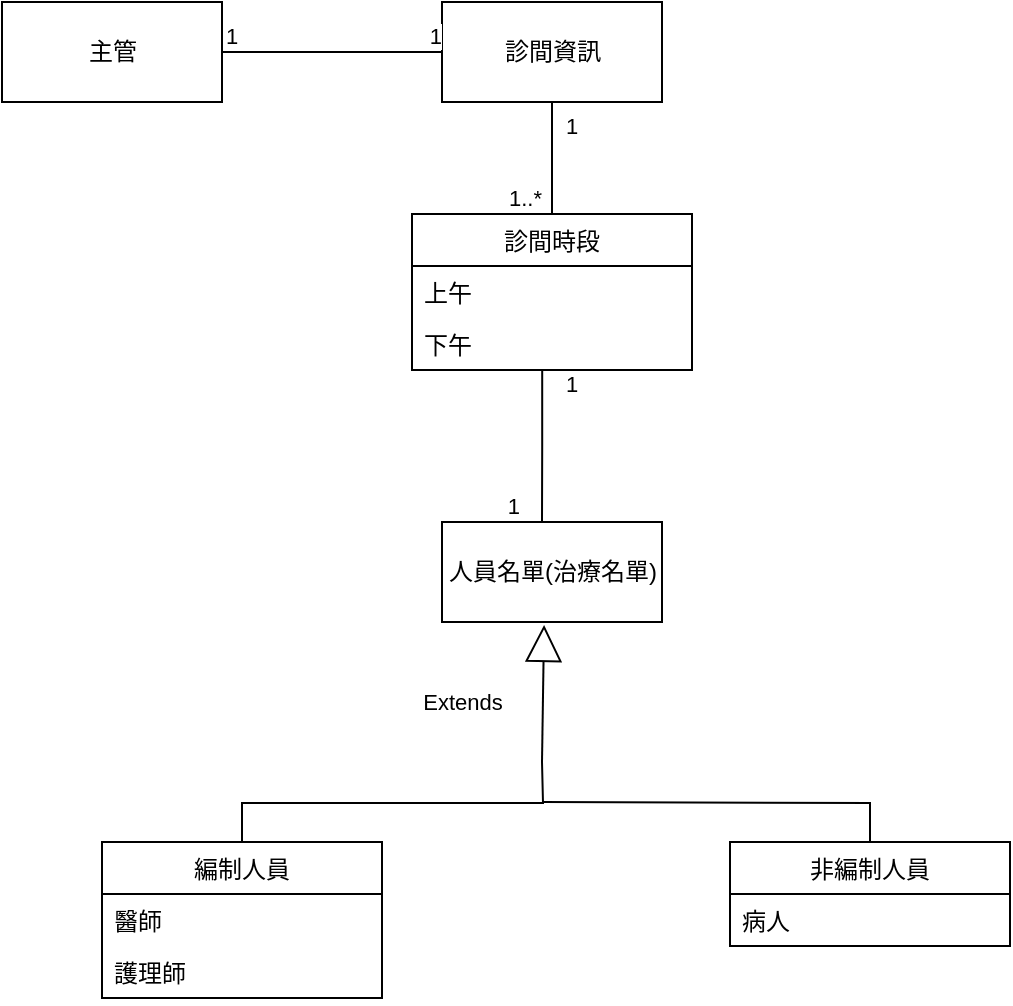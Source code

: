 <mxfile version="17.1.2" type="device"><diagram id="oKyxzHDayaN0CAhAsXDF" name="非西醫院領域模型"><mxGraphModel dx="896" dy="923" grid="1" gridSize="10" guides="1" tooltips="1" connect="1" arrows="1" fold="1" page="1" pageScale="1" pageWidth="827" pageHeight="1169" math="0" shadow="0"><root><mxCell id="0"/><mxCell id="1" parent="0"/><mxCell id="ObohaYtdb21tay3jDV0i-1" value="非編制人員" style="swimlane;fontStyle=0;childLayout=stackLayout;horizontal=1;startSize=26;fillColor=none;horizontalStack=0;resizeParent=1;resizeParentMax=0;resizeLast=0;collapsible=1;marginBottom=0;" vertex="1" parent="1"><mxGeometry x="414" y="860" width="140" height="52" as="geometry"/></mxCell><mxCell id="ObohaYtdb21tay3jDV0i-2" value="病人" style="text;strokeColor=none;fillColor=none;align=left;verticalAlign=top;spacingLeft=4;spacingRight=4;overflow=hidden;rotatable=0;points=[[0,0.5],[1,0.5]];portConstraint=eastwest;" vertex="1" parent="ObohaYtdb21tay3jDV0i-1"><mxGeometry y="26" width="140" height="26" as="geometry"/></mxCell><mxCell id="ObohaYtdb21tay3jDV0i-5" value="診間資訊" style="html=1;" vertex="1" parent="1"><mxGeometry x="270" y="440" width="110" height="50" as="geometry"/></mxCell><mxCell id="ObohaYtdb21tay3jDV0i-7" value="診間時段" style="swimlane;fontStyle=0;childLayout=stackLayout;horizontal=1;startSize=26;fillColor=none;horizontalStack=0;resizeParent=1;resizeParentMax=0;resizeLast=0;collapsible=1;marginBottom=0;" vertex="1" parent="1"><mxGeometry x="255" y="546" width="140" height="78" as="geometry"/></mxCell><mxCell id="ObohaYtdb21tay3jDV0i-8" value="上午" style="text;strokeColor=none;fillColor=none;align=left;verticalAlign=top;spacingLeft=4;spacingRight=4;overflow=hidden;rotatable=0;points=[[0,0.5],[1,0.5]];portConstraint=eastwest;" vertex="1" parent="ObohaYtdb21tay3jDV0i-7"><mxGeometry y="26" width="140" height="26" as="geometry"/></mxCell><mxCell id="ObohaYtdb21tay3jDV0i-9" value="下午" style="text;strokeColor=none;fillColor=none;align=left;verticalAlign=top;spacingLeft=4;spacingRight=4;overflow=hidden;rotatable=0;points=[[0,0.5],[1,0.5]];portConstraint=eastwest;" vertex="1" parent="ObohaYtdb21tay3jDV0i-7"><mxGeometry y="52" width="140" height="26" as="geometry"/></mxCell><mxCell id="ObohaYtdb21tay3jDV0i-11" value="編制人員" style="swimlane;fontStyle=0;childLayout=stackLayout;horizontal=1;startSize=26;fillColor=none;horizontalStack=0;resizeParent=1;resizeParentMax=0;resizeLast=0;collapsible=1;marginBottom=0;" vertex="1" parent="1"><mxGeometry x="100" y="860" width="140" height="78" as="geometry"/></mxCell><mxCell id="ObohaYtdb21tay3jDV0i-12" value="醫師" style="text;strokeColor=none;fillColor=none;align=left;verticalAlign=top;spacingLeft=4;spacingRight=4;overflow=hidden;rotatable=0;points=[[0,0.5],[1,0.5]];portConstraint=eastwest;" vertex="1" parent="ObohaYtdb21tay3jDV0i-11"><mxGeometry y="26" width="140" height="26" as="geometry"/></mxCell><mxCell id="ObohaYtdb21tay3jDV0i-13" value="護理師" style="text;strokeColor=none;fillColor=none;align=left;verticalAlign=top;spacingLeft=4;spacingRight=4;overflow=hidden;rotatable=0;points=[[0,0.5],[1,0.5]];portConstraint=eastwest;" vertex="1" parent="ObohaYtdb21tay3jDV0i-11"><mxGeometry y="52" width="140" height="26" as="geometry"/></mxCell><mxCell id="ObohaYtdb21tay3jDV0i-15" value="主管" style="html=1;" vertex="1" parent="1"><mxGeometry x="50" y="440" width="110" height="50" as="geometry"/></mxCell><mxCell id="ObohaYtdb21tay3jDV0i-17" value="" style="endArrow=none;html=1;edgeStyle=orthogonalEdgeStyle;rounded=0;exitX=1;exitY=0.5;exitDx=0;exitDy=0;entryX=0;entryY=0.5;entryDx=0;entryDy=0;" edge="1" parent="1" source="ObohaYtdb21tay3jDV0i-15" target="ObohaYtdb21tay3jDV0i-5"><mxGeometry relative="1" as="geometry"><mxPoint x="160" y="470" as="sourcePoint"/><mxPoint x="260" y="390" as="targetPoint"/></mxGeometry></mxCell><mxCell id="ObohaYtdb21tay3jDV0i-18" value="1" style="edgeLabel;resizable=0;html=1;align=left;verticalAlign=bottom;" connectable="0" vertex="1" parent="ObohaYtdb21tay3jDV0i-17"><mxGeometry x="-1" relative="1" as="geometry"/></mxCell><mxCell id="ObohaYtdb21tay3jDV0i-19" value="1" style="edgeLabel;resizable=0;html=1;align=right;verticalAlign=bottom;" connectable="0" vertex="1" parent="ObohaYtdb21tay3jDV0i-17"><mxGeometry x="1" relative="1" as="geometry"/></mxCell><mxCell id="ObohaYtdb21tay3jDV0i-20" value="" style="endArrow=none;html=1;edgeStyle=orthogonalEdgeStyle;rounded=0;exitX=0.5;exitY=1;exitDx=0;exitDy=0;entryX=0.5;entryY=0;entryDx=0;entryDy=0;" edge="1" parent="1" source="ObohaYtdb21tay3jDV0i-5" target="ObohaYtdb21tay3jDV0i-7"><mxGeometry relative="1" as="geometry"><mxPoint x="540" y="420" as="sourcePoint"/><mxPoint x="540" y="580" as="targetPoint"/></mxGeometry></mxCell><mxCell id="ObohaYtdb21tay3jDV0i-21" value="1" style="edgeLabel;resizable=0;html=1;align=left;verticalAlign=bottom;" connectable="0" vertex="1" parent="ObohaYtdb21tay3jDV0i-20"><mxGeometry x="-1" relative="1" as="geometry"><mxPoint x="5" y="20" as="offset"/></mxGeometry></mxCell><mxCell id="ObohaYtdb21tay3jDV0i-22" value="1..*" style="edgeLabel;resizable=0;html=1;align=right;verticalAlign=bottom;" connectable="0" vertex="1" parent="ObohaYtdb21tay3jDV0i-20"><mxGeometry x="1" relative="1" as="geometry"><mxPoint x="-5" as="offset"/></mxGeometry></mxCell><mxCell id="ObohaYtdb21tay3jDV0i-23" value="人員名單(治療名單)" style="html=1;" vertex="1" parent="1"><mxGeometry x="270" y="700" width="110" height="50" as="geometry"/></mxCell><mxCell id="ObohaYtdb21tay3jDV0i-24" value="" style="endArrow=none;html=1;edgeStyle=orthogonalEdgeStyle;rounded=0;entryX=0.5;entryY=0;entryDx=0;entryDy=0;exitX=0.465;exitY=0.997;exitDx=0;exitDy=0;exitPerimeter=0;" edge="1" parent="1" source="ObohaYtdb21tay3jDV0i-9" target="ObohaYtdb21tay3jDV0i-23"><mxGeometry relative="1" as="geometry"><mxPoint x="320" y="640" as="sourcePoint"/><mxPoint x="540" y="710" as="targetPoint"/><Array as="points"><mxPoint x="320" y="662"/><mxPoint x="320" y="700"/></Array></mxGeometry></mxCell><mxCell id="ObohaYtdb21tay3jDV0i-25" value="1" style="edgeLabel;resizable=0;html=1;align=left;verticalAlign=bottom;" connectable="0" vertex="1" parent="ObohaYtdb21tay3jDV0i-24"><mxGeometry x="-1" relative="1" as="geometry"><mxPoint x="10" y="16" as="offset"/></mxGeometry></mxCell><mxCell id="ObohaYtdb21tay3jDV0i-26" value="1" style="edgeLabel;resizable=0;html=1;align=right;verticalAlign=bottom;" connectable="0" vertex="1" parent="ObohaYtdb21tay3jDV0i-24"><mxGeometry x="1" relative="1" as="geometry"><mxPoint x="-15" as="offset"/></mxGeometry></mxCell><mxCell id="ObohaYtdb21tay3jDV0i-27" value="Extends" style="endArrow=block;endSize=16;endFill=0;html=1;rounded=0;entryX=0.464;entryY=1.029;entryDx=0;entryDy=0;entryPerimeter=0;" edge="1" parent="1" target="ObohaYtdb21tay3jDV0i-23"><mxGeometry x="-0.143" y="40" width="160" relative="1" as="geometry"><mxPoint x="320" y="820" as="sourcePoint"/><mxPoint x="450" y="850" as="targetPoint"/><mxPoint as="offset"/></mxGeometry></mxCell><mxCell id="ObohaYtdb21tay3jDV0i-30" value="" style="endArrow=none;html=1;edgeStyle=orthogonalEdgeStyle;rounded=0;exitX=0.5;exitY=0;exitDx=0;exitDy=0;" edge="1" parent="1" source="ObohaYtdb21tay3jDV0i-11"><mxGeometry relative="1" as="geometry"><mxPoint x="210" y="870" as="sourcePoint"/><mxPoint x="320" y="820" as="targetPoint"/></mxGeometry></mxCell><mxCell id="ObohaYtdb21tay3jDV0i-33" value="" style="endArrow=none;html=1;edgeStyle=orthogonalEdgeStyle;rounded=0;entryX=0.5;entryY=0;entryDx=0;entryDy=0;" edge="1" parent="1" target="ObohaYtdb21tay3jDV0i-1"><mxGeometry relative="1" as="geometry"><mxPoint x="320" y="840" as="sourcePoint"/><mxPoint x="480" y="850" as="targetPoint"/></mxGeometry></mxCell></root></mxGraphModel></diagram></mxfile>